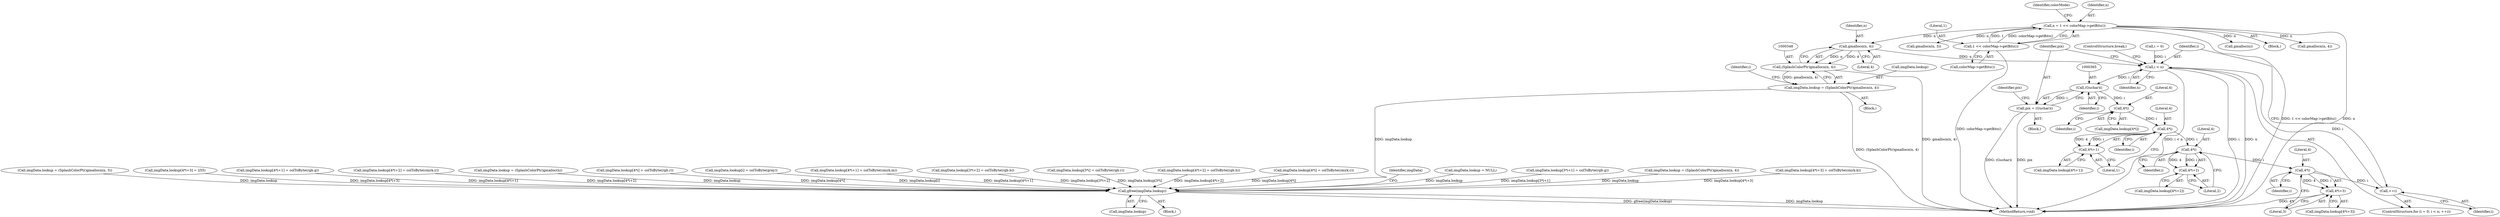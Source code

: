 digraph "0_poppler_284a92899602daa4a7f429e61849e794569310b5@API" {
"1000349" [label="(Call,gmallocn(n, 4))"];
"1000223" [label="(Call,n = 1 << colorMap->getBits())"];
"1000225" [label="(Call,1 << colorMap->getBits())"];
"1000347" [label="(Call,(SplashColorPtr)gmallocn(n, 4))"];
"1000343" [label="(Call,imgData.lookup = (SplashColorPtr)gmallocn(n, 4))"];
"1000558" [label="(Call,gfree(imgData.lookup))"];
"1000356" [label="(Call,i < n)"];
"1000364" [label="(Call,(Guchar)i)"];
"1000362" [label="(Call,pix = (Guchar)i)"];
"1000377" [label="(Call,4*i)"];
"1000390" [label="(Call,4*i)"];
"1000389" [label="(Call,4*i+1)"];
"1000404" [label="(Call,4*i)"];
"1000403" [label="(Call,4*i+2)"];
"1000418" [label="(Call,4*i)"];
"1000359" [label="(Call,++i)"];
"1000417" [label="(Call,4*i+3)"];
"1000379" [label="(Identifier,i)"];
"1000399" [label="(Call,imgData.lookup[4*i+2])"];
"1000372" [label="(Call,imgData.lookup[4*i] = colToByte(rgb.r))"];
"1000227" [label="(Call,colorMap->getBits())"];
"1000351" [label="(Literal,4)"];
"1000403" [label="(Call,4*i+2)"];
"1000558" [label="(Call,gfree(imgData.lookup))"];
"1000261" [label="(Call,imgData.lookup[i] = colToByte(gray))"];
"1000369" [label="(Identifier,pix)"];
"1000559" [label="(Call,imgData.lookup)"];
"1000229" [label="(Identifier,colorMode)"];
"1000278" [label="(Call,gmallocn(n, 3))"];
"1000109" [label="(Block,)"];
"1000466" [label="(Call,imgData.lookup[4*i+1] = colToByte(cmyk.m))"];
"1000362" [label="(Call,pix = (Guchar)i)"];
"1000361" [label="(Block,)"];
"1000373" [label="(Call,imgData.lookup[4*i])"];
"1000390" [label="(Call,4*i)"];
"1000327" [label="(Call,imgData.lookup[3*i+2] = colToByte(rgb.b))"];
"1000224" [label="(Identifier,n)"];
"1000226" [label="(Literal,1)"];
"1000301" [label="(Call,imgData.lookup[3*i] = colToByte(rgb.r))"];
"1000364" [label="(Call,(Guchar)i)"];
"1000398" [label="(Call,imgData.lookup[4*i+2] = colToByte(rgb.b))"];
"1000360" [label="(Identifier,i)"];
"1000413" [label="(Call,imgData.lookup[4*i+3])"];
"1000233" [label="(Call,imgData.lookup = (SplashColorPtr)gmalloc(n))"];
"1000225" [label="(Call,1 << colorMap->getBits())"];
"1000389" [label="(Call,4*i+1)"];
"1000419" [label="(Literal,4)"];
"1000366" [label="(Identifier,i)"];
"1000354" [label="(Identifier,i)"];
"1000239" [label="(Call,gmalloc(n))"];
"1000357" [label="(Identifier,i)"];
"1000353" [label="(Call,i = 0)"];
"1000454" [label="(Call,imgData.lookup[4*i] = colToByte(cmyk.c))"];
"1000563" [label="(Identifier,imgData)"];
"1000377" [label="(Call,4*i)"];
"1000406" [label="(Identifier,i)"];
"1000213" [label="(Call,imgData.lookup = NULL)"];
"1000313" [label="(Call,imgData.lookup[3*i+1] = colToByte(rgb.g))"];
"1000378" [label="(Literal,4)"];
"1000405" [label="(Literal,4)"];
"1000358" [label="(Identifier,n)"];
"1000404" [label="(Call,4*i)"];
"1000566" [label="(MethodReturn,void)"];
"1000425" [label="(Call,imgData.lookup = (SplashColorPtr)gmallocn(n, 4))"];
"1000494" [label="(Call,imgData.lookup[4*i+3] = colToByte(cmyk.k))"];
"1000272" [label="(Call,imgData.lookup = (SplashColorPtr)gmallocn(n, 3))"];
"1000363" [label="(Identifier,pix)"];
"1000352" [label="(ControlStructure,for (i = 0; i < n; ++i))"];
"1000356" [label="(Call,i < n)"];
"1000222" [label="(Block,)"];
"1000412" [label="(Call,imgData.lookup[4*i+3] = 255)"];
"1000392" [label="(Identifier,i)"];
"1000384" [label="(Call,imgData.lookup[4*i+1] = colToByte(rgb.g))"];
"1000359" [label="(Call,++i)"];
"1000385" [label="(Call,imgData.lookup[4*i+1])"];
"1000343" [label="(Call,imgData.lookup = (SplashColorPtr)gmallocn(n, 4))"];
"1000393" [label="(Literal,1)"];
"1000230" [label="(Block,)"];
"1000431" [label="(Call,gmallocn(n, 4))"];
"1000350" [label="(Identifier,n)"];
"1000480" [label="(Call,imgData.lookup[4*i+2] = colToByte(cmyk.y))"];
"1000407" [label="(Literal,2)"];
"1000420" [label="(Identifier,i)"];
"1000347" [label="(Call,(SplashColorPtr)gmallocn(n, 4))"];
"1000349" [label="(Call,gmallocn(n, 4))"];
"1000223" [label="(Call,n = 1 << colorMap->getBits())"];
"1000391" [label="(Literal,4)"];
"1000417" [label="(Call,4*i+3)"];
"1000423" [label="(ControlStructure,break;)"];
"1000421" [label="(Literal,3)"];
"1000418" [label="(Call,4*i)"];
"1000344" [label="(Call,imgData.lookup)"];
"1000349" -> "1000347"  [label="AST: "];
"1000349" -> "1000351"  [label="CFG: "];
"1000350" -> "1000349"  [label="AST: "];
"1000351" -> "1000349"  [label="AST: "];
"1000347" -> "1000349"  [label="CFG: "];
"1000349" -> "1000347"  [label="DDG: n"];
"1000349" -> "1000347"  [label="DDG: 4"];
"1000223" -> "1000349"  [label="DDG: n"];
"1000349" -> "1000356"  [label="DDG: n"];
"1000223" -> "1000222"  [label="AST: "];
"1000223" -> "1000225"  [label="CFG: "];
"1000224" -> "1000223"  [label="AST: "];
"1000225" -> "1000223"  [label="AST: "];
"1000229" -> "1000223"  [label="CFG: "];
"1000223" -> "1000566"  [label="DDG: 1 << colorMap->getBits()"];
"1000223" -> "1000566"  [label="DDG: n"];
"1000225" -> "1000223"  [label="DDG: 1"];
"1000225" -> "1000223"  [label="DDG: colorMap->getBits()"];
"1000223" -> "1000239"  [label="DDG: n"];
"1000223" -> "1000278"  [label="DDG: n"];
"1000223" -> "1000431"  [label="DDG: n"];
"1000225" -> "1000227"  [label="CFG: "];
"1000226" -> "1000225"  [label="AST: "];
"1000227" -> "1000225"  [label="AST: "];
"1000225" -> "1000566"  [label="DDG: colorMap->getBits()"];
"1000347" -> "1000343"  [label="AST: "];
"1000348" -> "1000347"  [label="AST: "];
"1000343" -> "1000347"  [label="CFG: "];
"1000347" -> "1000566"  [label="DDG: gmallocn(n, 4)"];
"1000347" -> "1000343"  [label="DDG: gmallocn(n, 4)"];
"1000343" -> "1000230"  [label="AST: "];
"1000344" -> "1000343"  [label="AST: "];
"1000354" -> "1000343"  [label="CFG: "];
"1000343" -> "1000566"  [label="DDG: (SplashColorPtr)gmallocn(n, 4)"];
"1000343" -> "1000558"  [label="DDG: imgData.lookup"];
"1000558" -> "1000109"  [label="AST: "];
"1000558" -> "1000559"  [label="CFG: "];
"1000559" -> "1000558"  [label="AST: "];
"1000563" -> "1000558"  [label="CFG: "];
"1000558" -> "1000566"  [label="DDG: gfree(imgData.lookup)"];
"1000558" -> "1000566"  [label="DDG: imgData.lookup"];
"1000454" -> "1000558"  [label="DDG: imgData.lookup[4*i]"];
"1000213" -> "1000558"  [label="DDG: imgData.lookup"];
"1000466" -> "1000558"  [label="DDG: imgData.lookup[4*i+1]"];
"1000425" -> "1000558"  [label="DDG: imgData.lookup"];
"1000327" -> "1000558"  [label="DDG: imgData.lookup[3*i+2]"];
"1000494" -> "1000558"  [label="DDG: imgData.lookup[4*i+3]"];
"1000372" -> "1000558"  [label="DDG: imgData.lookup[4*i]"];
"1000412" -> "1000558"  [label="DDG: imgData.lookup[4*i+3]"];
"1000301" -> "1000558"  [label="DDG: imgData.lookup[3*i]"];
"1000261" -> "1000558"  [label="DDG: imgData.lookup[i]"];
"1000272" -> "1000558"  [label="DDG: imgData.lookup"];
"1000233" -> "1000558"  [label="DDG: imgData.lookup"];
"1000480" -> "1000558"  [label="DDG: imgData.lookup[4*i+2]"];
"1000313" -> "1000558"  [label="DDG: imgData.lookup[3*i+1]"];
"1000398" -> "1000558"  [label="DDG: imgData.lookup[4*i+2]"];
"1000384" -> "1000558"  [label="DDG: imgData.lookup[4*i+1]"];
"1000356" -> "1000352"  [label="AST: "];
"1000356" -> "1000358"  [label="CFG: "];
"1000357" -> "1000356"  [label="AST: "];
"1000358" -> "1000356"  [label="AST: "];
"1000363" -> "1000356"  [label="CFG: "];
"1000423" -> "1000356"  [label="CFG: "];
"1000356" -> "1000566"  [label="DDG: i < n"];
"1000356" -> "1000566"  [label="DDG: i"];
"1000356" -> "1000566"  [label="DDG: n"];
"1000359" -> "1000356"  [label="DDG: i"];
"1000353" -> "1000356"  [label="DDG: i"];
"1000356" -> "1000364"  [label="DDG: i"];
"1000364" -> "1000362"  [label="AST: "];
"1000364" -> "1000366"  [label="CFG: "];
"1000365" -> "1000364"  [label="AST: "];
"1000366" -> "1000364"  [label="AST: "];
"1000362" -> "1000364"  [label="CFG: "];
"1000364" -> "1000362"  [label="DDG: i"];
"1000364" -> "1000377"  [label="DDG: i"];
"1000362" -> "1000361"  [label="AST: "];
"1000363" -> "1000362"  [label="AST: "];
"1000369" -> "1000362"  [label="CFG: "];
"1000362" -> "1000566"  [label="DDG: (Guchar)i"];
"1000362" -> "1000566"  [label="DDG: pix"];
"1000377" -> "1000373"  [label="AST: "];
"1000377" -> "1000379"  [label="CFG: "];
"1000378" -> "1000377"  [label="AST: "];
"1000379" -> "1000377"  [label="AST: "];
"1000373" -> "1000377"  [label="CFG: "];
"1000377" -> "1000390"  [label="DDG: i"];
"1000390" -> "1000389"  [label="AST: "];
"1000390" -> "1000392"  [label="CFG: "];
"1000391" -> "1000390"  [label="AST: "];
"1000392" -> "1000390"  [label="AST: "];
"1000393" -> "1000390"  [label="CFG: "];
"1000390" -> "1000389"  [label="DDG: 4"];
"1000390" -> "1000389"  [label="DDG: i"];
"1000390" -> "1000404"  [label="DDG: i"];
"1000389" -> "1000385"  [label="AST: "];
"1000389" -> "1000393"  [label="CFG: "];
"1000393" -> "1000389"  [label="AST: "];
"1000385" -> "1000389"  [label="CFG: "];
"1000404" -> "1000403"  [label="AST: "];
"1000404" -> "1000406"  [label="CFG: "];
"1000405" -> "1000404"  [label="AST: "];
"1000406" -> "1000404"  [label="AST: "];
"1000407" -> "1000404"  [label="CFG: "];
"1000404" -> "1000403"  [label="DDG: 4"];
"1000404" -> "1000403"  [label="DDG: i"];
"1000404" -> "1000418"  [label="DDG: i"];
"1000403" -> "1000399"  [label="AST: "];
"1000403" -> "1000407"  [label="CFG: "];
"1000407" -> "1000403"  [label="AST: "];
"1000399" -> "1000403"  [label="CFG: "];
"1000418" -> "1000417"  [label="AST: "];
"1000418" -> "1000420"  [label="CFG: "];
"1000419" -> "1000418"  [label="AST: "];
"1000420" -> "1000418"  [label="AST: "];
"1000421" -> "1000418"  [label="CFG: "];
"1000418" -> "1000359"  [label="DDG: i"];
"1000418" -> "1000417"  [label="DDG: 4"];
"1000418" -> "1000417"  [label="DDG: i"];
"1000359" -> "1000352"  [label="AST: "];
"1000359" -> "1000360"  [label="CFG: "];
"1000360" -> "1000359"  [label="AST: "];
"1000357" -> "1000359"  [label="CFG: "];
"1000417" -> "1000413"  [label="AST: "];
"1000417" -> "1000421"  [label="CFG: "];
"1000421" -> "1000417"  [label="AST: "];
"1000413" -> "1000417"  [label="CFG: "];
"1000417" -> "1000566"  [label="DDG: 4*i"];
}
